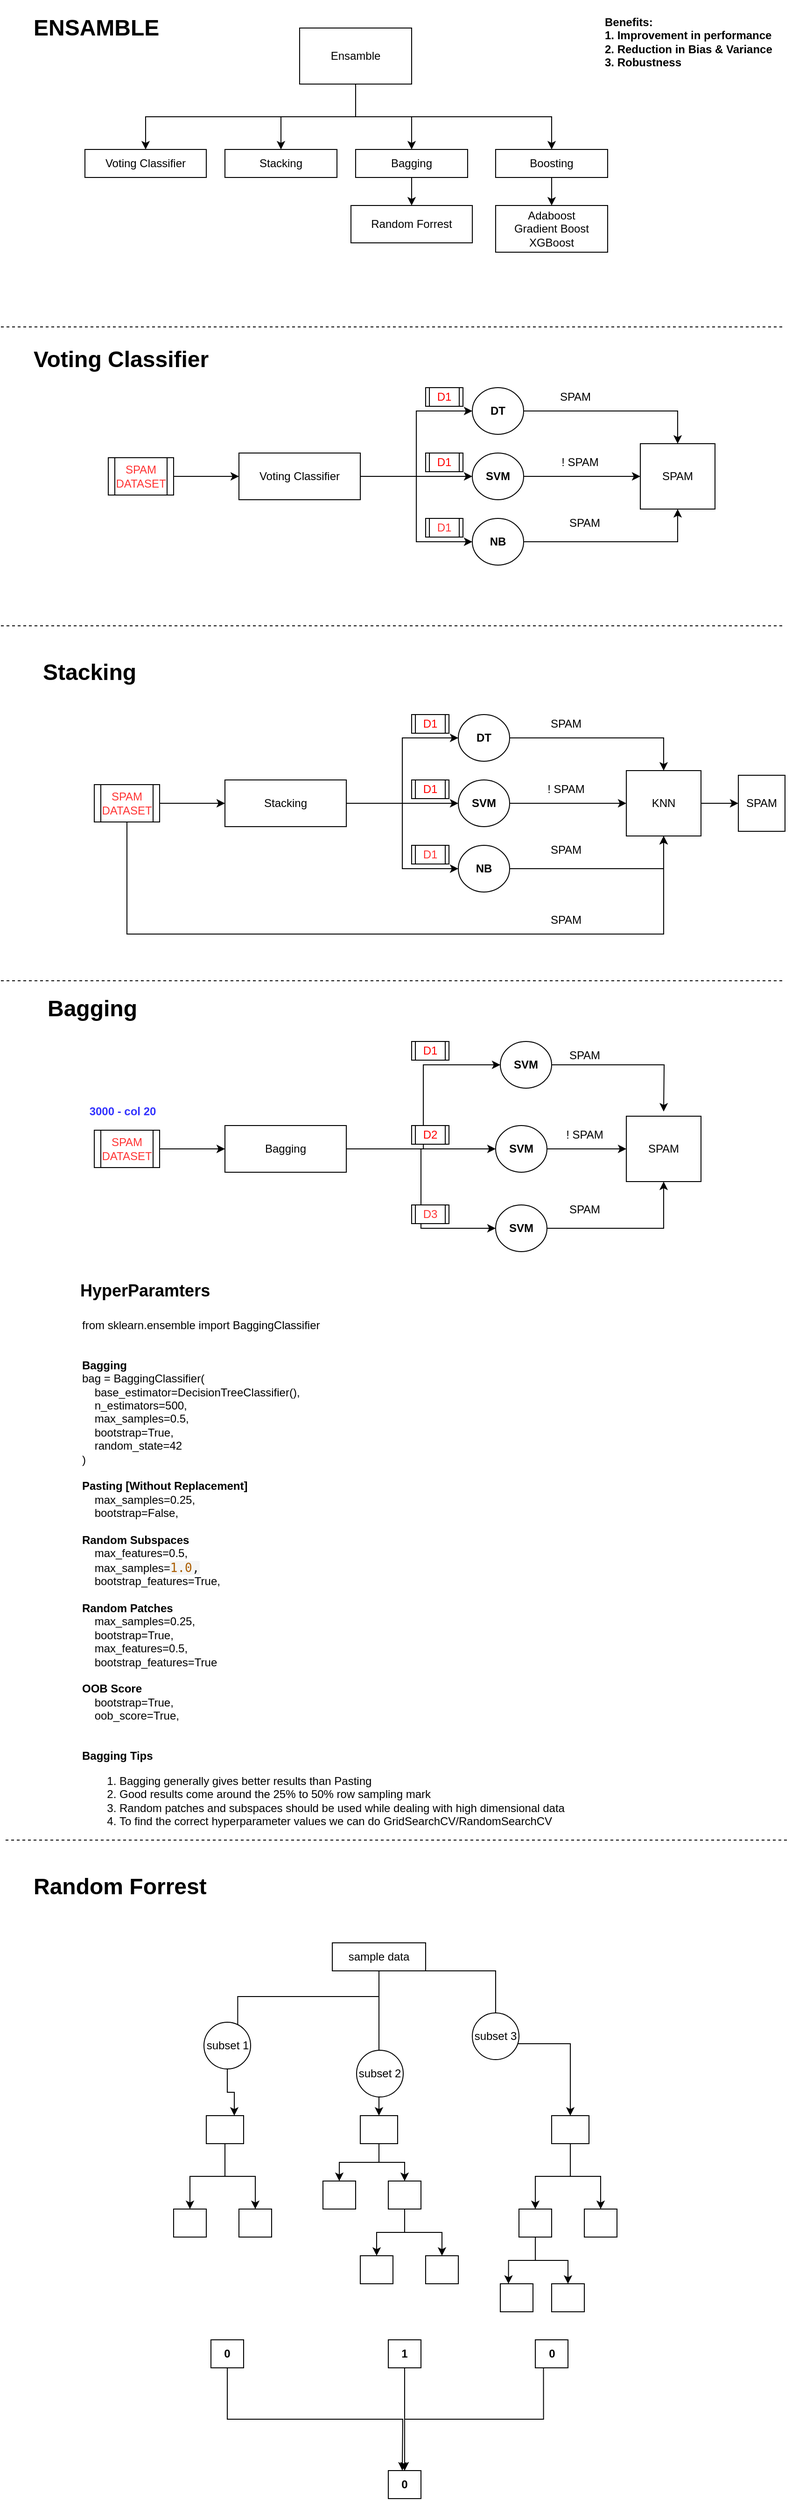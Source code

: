 <mxfile version="21.0.2" type="github">
  <diagram name="Page-1" id="7lBA7kvD_7xqQ8wuXruY">
    <mxGraphModel dx="1046" dy="729" grid="1" gridSize="10" guides="1" tooltips="1" connect="1" arrows="1" fold="1" page="1" pageScale="1" pageWidth="850" pageHeight="1100" math="0" shadow="0">
      <root>
        <mxCell id="0" />
        <mxCell id="1" parent="0" />
        <mxCell id="OzWp20X-Q7MLgfGEOaph-7" value="" style="edgeStyle=orthogonalEdgeStyle;rounded=0;orthogonalLoop=1;jettySize=auto;html=1;" parent="1" source="OzWp20X-Q7MLgfGEOaph-1" target="OzWp20X-Q7MLgfGEOaph-5" edge="1">
          <mxGeometry relative="1" as="geometry" />
        </mxCell>
        <mxCell id="OzWp20X-Q7MLgfGEOaph-1" value="Ensamble" style="rounded=0;whiteSpace=wrap;html=1;" parent="1" vertex="1">
          <mxGeometry x="320" y="40" width="120" height="60" as="geometry" />
        </mxCell>
        <mxCell id="OzWp20X-Q7MLgfGEOaph-2" value="Voting Classifier" style="rounded=0;whiteSpace=wrap;html=1;" parent="1" vertex="1">
          <mxGeometry x="90" y="170" width="130" height="30" as="geometry" />
        </mxCell>
        <mxCell id="OzWp20X-Q7MLgfGEOaph-4" value="Stacking" style="rounded=0;whiteSpace=wrap;html=1;" parent="1" vertex="1">
          <mxGeometry x="240" y="170" width="120" height="30" as="geometry" />
        </mxCell>
        <mxCell id="OzWp20X-Q7MLgfGEOaph-16" value="" style="edgeStyle=orthogonalEdgeStyle;rounded=0;orthogonalLoop=1;jettySize=auto;html=1;" parent="1" source="OzWp20X-Q7MLgfGEOaph-5" target="OzWp20X-Q7MLgfGEOaph-15" edge="1">
          <mxGeometry relative="1" as="geometry" />
        </mxCell>
        <mxCell id="OzWp20X-Q7MLgfGEOaph-5" value="Bagging" style="rounded=0;whiteSpace=wrap;html=1;" parent="1" vertex="1">
          <mxGeometry x="380" y="170" width="120" height="30" as="geometry" />
        </mxCell>
        <mxCell id="OzWp20X-Q7MLgfGEOaph-18" value="" style="edgeStyle=orthogonalEdgeStyle;rounded=0;orthogonalLoop=1;jettySize=auto;html=1;" parent="1" source="OzWp20X-Q7MLgfGEOaph-6" target="OzWp20X-Q7MLgfGEOaph-17" edge="1">
          <mxGeometry relative="1" as="geometry" />
        </mxCell>
        <mxCell id="OzWp20X-Q7MLgfGEOaph-6" value="Boosting" style="rounded=0;whiteSpace=wrap;html=1;" parent="1" vertex="1">
          <mxGeometry x="530" y="170" width="120" height="30" as="geometry" />
        </mxCell>
        <mxCell id="OzWp20X-Q7MLgfGEOaph-8" value="" style="edgeStyle=orthogonalEdgeStyle;rounded=0;orthogonalLoop=1;jettySize=auto;html=1;exitX=0.5;exitY=1;exitDx=0;exitDy=0;" parent="1" source="OzWp20X-Q7MLgfGEOaph-1" target="OzWp20X-Q7MLgfGEOaph-2" edge="1">
          <mxGeometry relative="1" as="geometry">
            <mxPoint x="390" y="110" as="sourcePoint" />
            <mxPoint x="450" y="180" as="targetPoint" />
          </mxGeometry>
        </mxCell>
        <mxCell id="OzWp20X-Q7MLgfGEOaph-11" value="" style="edgeStyle=orthogonalEdgeStyle;rounded=0;orthogonalLoop=1;jettySize=auto;html=1;exitX=0.5;exitY=1;exitDx=0;exitDy=0;entryX=0.5;entryY=0;entryDx=0;entryDy=0;" parent="1" source="OzWp20X-Q7MLgfGEOaph-1" target="OzWp20X-Q7MLgfGEOaph-4" edge="1">
          <mxGeometry relative="1" as="geometry">
            <mxPoint x="390" y="110" as="sourcePoint" />
            <mxPoint x="165" y="180" as="targetPoint" />
          </mxGeometry>
        </mxCell>
        <mxCell id="OzWp20X-Q7MLgfGEOaph-14" value="" style="edgeStyle=orthogonalEdgeStyle;rounded=0;orthogonalLoop=1;jettySize=auto;html=1;exitX=0.5;exitY=1;exitDx=0;exitDy=0;" parent="1" source="OzWp20X-Q7MLgfGEOaph-1" target="OzWp20X-Q7MLgfGEOaph-6" edge="1">
          <mxGeometry relative="1" as="geometry">
            <mxPoint x="390" y="110" as="sourcePoint" />
            <mxPoint x="450" y="180" as="targetPoint" />
          </mxGeometry>
        </mxCell>
        <mxCell id="OzWp20X-Q7MLgfGEOaph-15" value="Random Forrest" style="rounded=0;whiteSpace=wrap;html=1;" parent="1" vertex="1">
          <mxGeometry x="375" y="230" width="130" height="40" as="geometry" />
        </mxCell>
        <mxCell id="OzWp20X-Q7MLgfGEOaph-17" value="Adaboost&lt;br&gt;Gradient Boost&lt;br&gt;XGBoost" style="rounded=0;whiteSpace=wrap;html=1;align=center;" parent="1" vertex="1">
          <mxGeometry x="530" y="230" width="120" height="50" as="geometry" />
        </mxCell>
        <mxCell id="OzWp20X-Q7MLgfGEOaph-21" value="" style="edgeStyle=orthogonalEdgeStyle;rounded=0;orthogonalLoop=1;jettySize=auto;html=1;entryX=0;entryY=0.5;entryDx=0;entryDy=0;" parent="1" source="OzWp20X-Q7MLgfGEOaph-19" target="OzWp20X-Q7MLgfGEOaph-20" edge="1">
          <mxGeometry relative="1" as="geometry" />
        </mxCell>
        <mxCell id="OzWp20X-Q7MLgfGEOaph-19" value="Voting Classifier" style="rounded=0;whiteSpace=wrap;html=1;" parent="1" vertex="1">
          <mxGeometry x="255" y="495" width="130" height="50" as="geometry" />
        </mxCell>
        <mxCell id="OzWp20X-Q7MLgfGEOaph-31" value="" style="edgeStyle=orthogonalEdgeStyle;rounded=0;orthogonalLoop=1;jettySize=auto;html=1;" parent="1" source="OzWp20X-Q7MLgfGEOaph-20" target="OzWp20X-Q7MLgfGEOaph-30" edge="1">
          <mxGeometry relative="1" as="geometry" />
        </mxCell>
        <mxCell id="OzWp20X-Q7MLgfGEOaph-20" value="DT" style="ellipse;whiteSpace=wrap;html=1;rounded=0;fontStyle=1" parent="1" vertex="1">
          <mxGeometry x="505" y="425" width="55" height="50" as="geometry" />
        </mxCell>
        <mxCell id="OzWp20X-Q7MLgfGEOaph-22" value="SVM" style="ellipse;whiteSpace=wrap;html=1;rounded=0;fontStyle=1" parent="1" vertex="1">
          <mxGeometry x="505" y="495" width="55" height="50" as="geometry" />
        </mxCell>
        <mxCell id="OzWp20X-Q7MLgfGEOaph-23" value="NB" style="ellipse;whiteSpace=wrap;html=1;rounded=0;fontStyle=1" parent="1" vertex="1">
          <mxGeometry x="505" y="565" width="55" height="50" as="geometry" />
        </mxCell>
        <mxCell id="OzWp20X-Q7MLgfGEOaph-24" value="" style="edgeStyle=orthogonalEdgeStyle;rounded=0;orthogonalLoop=1;jettySize=auto;html=1;entryX=0;entryY=0.5;entryDx=0;entryDy=0;exitX=1;exitY=0.5;exitDx=0;exitDy=0;" parent="1" source="OzWp20X-Q7MLgfGEOaph-19" target="OzWp20X-Q7MLgfGEOaph-23" edge="1">
          <mxGeometry relative="1" as="geometry">
            <mxPoint x="395" y="530" as="sourcePoint" />
            <mxPoint x="500" y="430" as="targetPoint" />
          </mxGeometry>
        </mxCell>
        <mxCell id="OzWp20X-Q7MLgfGEOaph-25" value="" style="edgeStyle=orthogonalEdgeStyle;rounded=0;orthogonalLoop=1;jettySize=auto;html=1;exitX=1;exitY=0.5;exitDx=0;exitDy=0;" parent="1" source="OzWp20X-Q7MLgfGEOaph-19" target="OzWp20X-Q7MLgfGEOaph-22" edge="1">
          <mxGeometry relative="1" as="geometry">
            <mxPoint x="395" y="530" as="sourcePoint" />
            <mxPoint x="500" y="570" as="targetPoint" />
          </mxGeometry>
        </mxCell>
        <mxCell id="OzWp20X-Q7MLgfGEOaph-26" value="D1" style="shape=process;whiteSpace=wrap;html=1;backgroundOutline=1;fontColor=#FF0000;" parent="1" vertex="1">
          <mxGeometry x="455" y="425" width="40" height="20" as="geometry" />
        </mxCell>
        <mxCell id="OzWp20X-Q7MLgfGEOaph-27" value="D1" style="shape=process;whiteSpace=wrap;html=1;backgroundOutline=1;fontColor=#FF0000;" parent="1" vertex="1">
          <mxGeometry x="455" y="495" width="40" height="20" as="geometry" />
        </mxCell>
        <mxCell id="OzWp20X-Q7MLgfGEOaph-29" value="D1" style="shape=process;whiteSpace=wrap;html=1;backgroundOutline=1;fontColor=#FF3333;" parent="1" vertex="1">
          <mxGeometry x="455" y="565" width="40" height="20" as="geometry" />
        </mxCell>
        <mxCell id="OzWp20X-Q7MLgfGEOaph-30" value="SPAM" style="whiteSpace=wrap;html=1;rounded=0;" parent="1" vertex="1">
          <mxGeometry x="685" y="485" width="80" height="70" as="geometry" />
        </mxCell>
        <mxCell id="OzWp20X-Q7MLgfGEOaph-32" value="" style="edgeStyle=orthogonalEdgeStyle;rounded=0;orthogonalLoop=1;jettySize=auto;html=1;exitX=1;exitY=0.5;exitDx=0;exitDy=0;entryX=0;entryY=0.5;entryDx=0;entryDy=0;" parent="1" source="OzWp20X-Q7MLgfGEOaph-22" target="OzWp20X-Q7MLgfGEOaph-30" edge="1">
          <mxGeometry relative="1" as="geometry">
            <mxPoint x="570" y="460" as="sourcePoint" />
            <mxPoint x="695" y="520" as="targetPoint" />
          </mxGeometry>
        </mxCell>
        <mxCell id="OzWp20X-Q7MLgfGEOaph-33" value="" style="edgeStyle=orthogonalEdgeStyle;rounded=0;orthogonalLoop=1;jettySize=auto;html=1;entryX=0.5;entryY=1;entryDx=0;entryDy=0;exitX=1;exitY=0.5;exitDx=0;exitDy=0;" parent="1" source="OzWp20X-Q7MLgfGEOaph-23" target="OzWp20X-Q7MLgfGEOaph-30" edge="1">
          <mxGeometry relative="1" as="geometry">
            <mxPoint x="565" y="585" as="sourcePoint" />
            <mxPoint x="735" y="530" as="targetPoint" />
          </mxGeometry>
        </mxCell>
        <mxCell id="OzWp20X-Q7MLgfGEOaph-38" value="" style="edgeStyle=orthogonalEdgeStyle;rounded=0;orthogonalLoop=1;jettySize=auto;html=1;" parent="1" source="OzWp20X-Q7MLgfGEOaph-34" target="OzWp20X-Q7MLgfGEOaph-19" edge="1">
          <mxGeometry relative="1" as="geometry" />
        </mxCell>
        <mxCell id="OzWp20X-Q7MLgfGEOaph-34" value="SPAM DATASET" style="shape=process;whiteSpace=wrap;html=1;backgroundOutline=1;fontColor=#FF3333;" parent="1" vertex="1">
          <mxGeometry x="115" y="500" width="70" height="40" as="geometry" />
        </mxCell>
        <mxCell id="OzWp20X-Q7MLgfGEOaph-35" value="SPAM" style="text;html=1;align=center;verticalAlign=middle;resizable=0;points=[];autosize=1;strokeColor=none;fillColor=none;" parent="1" vertex="1">
          <mxGeometry x="585" y="420" width="60" height="30" as="geometry" />
        </mxCell>
        <mxCell id="OzWp20X-Q7MLgfGEOaph-36" value="! SPAM" style="text;html=1;align=center;verticalAlign=middle;resizable=0;points=[];autosize=1;strokeColor=none;fillColor=none;" parent="1" vertex="1">
          <mxGeometry x="590" y="490" width="60" height="30" as="geometry" />
        </mxCell>
        <mxCell id="OzWp20X-Q7MLgfGEOaph-37" value="SPAM" style="text;html=1;align=center;verticalAlign=middle;resizable=0;points=[];autosize=1;strokeColor=none;fillColor=none;" parent="1" vertex="1">
          <mxGeometry x="595" y="555" width="60" height="30" as="geometry" />
        </mxCell>
        <mxCell id="OzWp20X-Q7MLgfGEOaph-39" value="" style="endArrow=none;dashed=1;html=1;rounded=0;" parent="1" edge="1">
          <mxGeometry width="50" height="50" relative="1" as="geometry">
            <mxPoint y="360" as="sourcePoint" />
            <mxPoint x="840" y="360" as="targetPoint" />
          </mxGeometry>
        </mxCell>
        <mxCell id="OzWp20X-Q7MLgfGEOaph-40" value="&lt;h1 style=&quot;border-color: var(--border-color);&quot;&gt;Voting Classifier&lt;/h1&gt;&lt;h1&gt;&lt;p style=&quot;border-color: var(--border-color);&quot;&gt;&lt;br style=&quot;border-color: var(--border-color); font-size: 12px; font-weight: 400;&quot;&gt;&lt;/p&gt;&lt;/h1&gt;" style="text;html=1;strokeColor=none;fillColor=none;spacing=5;spacingTop=-20;whiteSpace=wrap;overflow=hidden;rounded=0;" parent="1" vertex="1">
          <mxGeometry x="30" y="375" width="210" height="35" as="geometry" />
        </mxCell>
        <mxCell id="OzWp20X-Q7MLgfGEOaph-42" value="&lt;h1&gt;ENSAMBLE&lt;/h1&gt;" style="text;html=1;strokeColor=none;fillColor=none;spacing=5;spacingTop=-20;whiteSpace=wrap;overflow=hidden;rounded=0;" parent="1" vertex="1">
          <mxGeometry x="30" y="20" width="210" height="35" as="geometry" />
        </mxCell>
        <mxCell id="OzWp20X-Q7MLgfGEOaph-43" value="" style="endArrow=none;dashed=1;html=1;rounded=0;" parent="1" edge="1">
          <mxGeometry width="50" height="50" relative="1" as="geometry">
            <mxPoint y="680" as="sourcePoint" />
            <mxPoint x="840" y="680" as="targetPoint" />
          </mxGeometry>
        </mxCell>
        <mxCell id="OzWp20X-Q7MLgfGEOaph-44" value="&lt;h1 style=&quot;border-color: var(--border-color);&quot;&gt;Stacking&lt;/h1&gt;" style="text;html=1;strokeColor=none;fillColor=none;spacing=5;spacingTop=-20;whiteSpace=wrap;overflow=hidden;rounded=0;" parent="1" vertex="1">
          <mxGeometry x="40" y="710" width="210" height="35" as="geometry" />
        </mxCell>
        <mxCell id="OzWp20X-Q7MLgfGEOaph-45" value="" style="edgeStyle=orthogonalEdgeStyle;rounded=0;orthogonalLoop=1;jettySize=auto;html=1;entryX=0;entryY=0.5;entryDx=0;entryDy=0;" parent="1" source="OzWp20X-Q7MLgfGEOaph-46" target="OzWp20X-Q7MLgfGEOaph-48" edge="1">
          <mxGeometry relative="1" as="geometry" />
        </mxCell>
        <mxCell id="OzWp20X-Q7MLgfGEOaph-46" value="Stacking" style="rounded=0;whiteSpace=wrap;html=1;" parent="1" vertex="1">
          <mxGeometry x="240" y="845" width="130" height="50" as="geometry" />
        </mxCell>
        <mxCell id="OzWp20X-Q7MLgfGEOaph-47" value="" style="edgeStyle=orthogonalEdgeStyle;rounded=0;orthogonalLoop=1;jettySize=auto;html=1;" parent="1" source="OzWp20X-Q7MLgfGEOaph-48" target="OzWp20X-Q7MLgfGEOaph-56" edge="1">
          <mxGeometry relative="1" as="geometry" />
        </mxCell>
        <mxCell id="OzWp20X-Q7MLgfGEOaph-48" value="DT" style="ellipse;whiteSpace=wrap;html=1;rounded=0;fontStyle=1" parent="1" vertex="1">
          <mxGeometry x="490" y="775" width="55" height="50" as="geometry" />
        </mxCell>
        <mxCell id="OzWp20X-Q7MLgfGEOaph-49" value="SVM" style="ellipse;whiteSpace=wrap;html=1;rounded=0;fontStyle=1" parent="1" vertex="1">
          <mxGeometry x="490" y="845" width="55" height="50" as="geometry" />
        </mxCell>
        <mxCell id="OzWp20X-Q7MLgfGEOaph-50" value="NB" style="ellipse;whiteSpace=wrap;html=1;rounded=0;fontStyle=1" parent="1" vertex="1">
          <mxGeometry x="490" y="915" width="55" height="50" as="geometry" />
        </mxCell>
        <mxCell id="OzWp20X-Q7MLgfGEOaph-51" value="" style="edgeStyle=orthogonalEdgeStyle;rounded=0;orthogonalLoop=1;jettySize=auto;html=1;entryX=0;entryY=0.5;entryDx=0;entryDy=0;exitX=1;exitY=0.5;exitDx=0;exitDy=0;" parent="1" source="OzWp20X-Q7MLgfGEOaph-46" target="OzWp20X-Q7MLgfGEOaph-50" edge="1">
          <mxGeometry relative="1" as="geometry">
            <mxPoint x="380" y="880" as="sourcePoint" />
            <mxPoint x="485" y="780" as="targetPoint" />
          </mxGeometry>
        </mxCell>
        <mxCell id="OzWp20X-Q7MLgfGEOaph-52" value="" style="edgeStyle=orthogonalEdgeStyle;rounded=0;orthogonalLoop=1;jettySize=auto;html=1;exitX=1;exitY=0.5;exitDx=0;exitDy=0;" parent="1" source="OzWp20X-Q7MLgfGEOaph-46" target="OzWp20X-Q7MLgfGEOaph-49" edge="1">
          <mxGeometry relative="1" as="geometry">
            <mxPoint x="380" y="880" as="sourcePoint" />
            <mxPoint x="485" y="920" as="targetPoint" />
          </mxGeometry>
        </mxCell>
        <mxCell id="OzWp20X-Q7MLgfGEOaph-53" value="D1" style="shape=process;whiteSpace=wrap;html=1;backgroundOutline=1;fontColor=#FF0000;" parent="1" vertex="1">
          <mxGeometry x="440" y="775" width="40" height="20" as="geometry" />
        </mxCell>
        <mxCell id="OzWp20X-Q7MLgfGEOaph-54" value="D1" style="shape=process;whiteSpace=wrap;html=1;backgroundOutline=1;fontColor=#FF0000;" parent="1" vertex="1">
          <mxGeometry x="440" y="845" width="40" height="20" as="geometry" />
        </mxCell>
        <mxCell id="OzWp20X-Q7MLgfGEOaph-55" value="D1" style="shape=process;whiteSpace=wrap;html=1;backgroundOutline=1;fontColor=#FF3333;" parent="1" vertex="1">
          <mxGeometry x="440" y="915" width="40" height="20" as="geometry" />
        </mxCell>
        <mxCell id="OzWp20X-Q7MLgfGEOaph-67" value="" style="edgeStyle=orthogonalEdgeStyle;rounded=0;orthogonalLoop=1;jettySize=auto;html=1;" parent="1" source="OzWp20X-Q7MLgfGEOaph-56" target="OzWp20X-Q7MLgfGEOaph-66" edge="1">
          <mxGeometry relative="1" as="geometry" />
        </mxCell>
        <mxCell id="OzWp20X-Q7MLgfGEOaph-56" value="KNN" style="whiteSpace=wrap;html=1;rounded=0;" parent="1" vertex="1">
          <mxGeometry x="670" y="835" width="80" height="70" as="geometry" />
        </mxCell>
        <mxCell id="OzWp20X-Q7MLgfGEOaph-57" value="" style="edgeStyle=orthogonalEdgeStyle;rounded=0;orthogonalLoop=1;jettySize=auto;html=1;exitX=1;exitY=0.5;exitDx=0;exitDy=0;entryX=0;entryY=0.5;entryDx=0;entryDy=0;" parent="1" source="OzWp20X-Q7MLgfGEOaph-49" target="OzWp20X-Q7MLgfGEOaph-56" edge="1">
          <mxGeometry relative="1" as="geometry">
            <mxPoint x="555" y="810" as="sourcePoint" />
            <mxPoint x="680" y="870" as="targetPoint" />
          </mxGeometry>
        </mxCell>
        <mxCell id="OzWp20X-Q7MLgfGEOaph-58" value="" style="edgeStyle=orthogonalEdgeStyle;rounded=0;orthogonalLoop=1;jettySize=auto;html=1;entryX=0.5;entryY=1;entryDx=0;entryDy=0;exitX=1;exitY=0.5;exitDx=0;exitDy=0;" parent="1" source="OzWp20X-Q7MLgfGEOaph-50" target="OzWp20X-Q7MLgfGEOaph-56" edge="1">
          <mxGeometry relative="1" as="geometry">
            <mxPoint x="550" y="935" as="sourcePoint" />
            <mxPoint x="720" y="880" as="targetPoint" />
          </mxGeometry>
        </mxCell>
        <mxCell id="OzWp20X-Q7MLgfGEOaph-59" value="" style="edgeStyle=orthogonalEdgeStyle;rounded=0;orthogonalLoop=1;jettySize=auto;html=1;" parent="1" source="OzWp20X-Q7MLgfGEOaph-60" target="OzWp20X-Q7MLgfGEOaph-46" edge="1">
          <mxGeometry relative="1" as="geometry" />
        </mxCell>
        <mxCell id="OzWp20X-Q7MLgfGEOaph-60" value="SPAM DATASET" style="shape=process;whiteSpace=wrap;html=1;backgroundOutline=1;fontColor=#FF3333;" parent="1" vertex="1">
          <mxGeometry x="100" y="850" width="70" height="40" as="geometry" />
        </mxCell>
        <mxCell id="OzWp20X-Q7MLgfGEOaph-61" value="SPAM" style="text;html=1;align=center;verticalAlign=middle;resizable=0;points=[];autosize=1;strokeColor=none;fillColor=none;" parent="1" vertex="1">
          <mxGeometry x="575" y="770" width="60" height="30" as="geometry" />
        </mxCell>
        <mxCell id="OzWp20X-Q7MLgfGEOaph-62" value="! SPAM" style="text;html=1;align=center;verticalAlign=middle;resizable=0;points=[];autosize=1;strokeColor=none;fillColor=none;" parent="1" vertex="1">
          <mxGeometry x="575" y="840" width="60" height="30" as="geometry" />
        </mxCell>
        <mxCell id="OzWp20X-Q7MLgfGEOaph-63" value="SPAM" style="text;html=1;align=center;verticalAlign=middle;resizable=0;points=[];autosize=1;strokeColor=none;fillColor=none;" parent="1" vertex="1">
          <mxGeometry x="575" y="905" width="60" height="30" as="geometry" />
        </mxCell>
        <mxCell id="OzWp20X-Q7MLgfGEOaph-64" value="" style="edgeStyle=orthogonalEdgeStyle;rounded=0;orthogonalLoop=1;jettySize=auto;html=1;exitX=0.5;exitY=1;exitDx=0;exitDy=0;" parent="1" source="OzWp20X-Q7MLgfGEOaph-60" target="OzWp20X-Q7MLgfGEOaph-56" edge="1">
          <mxGeometry relative="1" as="geometry">
            <mxPoint x="555" y="950" as="sourcePoint" />
            <mxPoint x="710" y="910" as="targetPoint" />
            <Array as="points">
              <mxPoint x="135" y="1010" />
              <mxPoint x="710" y="1010" />
            </Array>
          </mxGeometry>
        </mxCell>
        <mxCell id="OzWp20X-Q7MLgfGEOaph-65" value="SPAM" style="text;html=1;align=center;verticalAlign=middle;resizable=0;points=[];autosize=1;strokeColor=none;fillColor=none;" parent="1" vertex="1">
          <mxGeometry x="575" y="980" width="60" height="30" as="geometry" />
        </mxCell>
        <mxCell id="OzWp20X-Q7MLgfGEOaph-66" value="SPAM" style="whiteSpace=wrap;html=1;rounded=0;" parent="1" vertex="1">
          <mxGeometry x="790" y="840" width="50" height="60" as="geometry" />
        </mxCell>
        <mxCell id="OzWp20X-Q7MLgfGEOaph-68" value="" style="endArrow=none;dashed=1;html=1;rounded=0;" parent="1" edge="1">
          <mxGeometry width="50" height="50" relative="1" as="geometry">
            <mxPoint y="1060" as="sourcePoint" />
            <mxPoint x="840" y="1060" as="targetPoint" />
          </mxGeometry>
        </mxCell>
        <mxCell id="OzWp20X-Q7MLgfGEOaph-69" value="&lt;h1 style=&quot;border-color: var(--border-color);&quot;&gt;Bagging&lt;/h1&gt;" style="text;html=1;strokeColor=none;fillColor=none;spacing=5;spacingTop=-20;whiteSpace=wrap;overflow=hidden;rounded=0;" parent="1" vertex="1">
          <mxGeometry x="45" y="1070" width="210" height="35" as="geometry" />
        </mxCell>
        <mxCell id="OzWp20X-Q7MLgfGEOaph-70" value="" style="edgeStyle=orthogonalEdgeStyle;rounded=0;orthogonalLoop=1;jettySize=auto;html=1;entryX=0;entryY=0.5;entryDx=0;entryDy=0;" parent="1" source="OzWp20X-Q7MLgfGEOaph-71" target="OzWp20X-Q7MLgfGEOaph-73" edge="1">
          <mxGeometry relative="1" as="geometry" />
        </mxCell>
        <mxCell id="OzWp20X-Q7MLgfGEOaph-71" value="Bagging" style="rounded=0;whiteSpace=wrap;html=1;" parent="1" vertex="1">
          <mxGeometry x="240" y="1215" width="130" height="50" as="geometry" />
        </mxCell>
        <mxCell id="OzWp20X-Q7MLgfGEOaph-72" value="" style="edgeStyle=orthogonalEdgeStyle;rounded=0;orthogonalLoop=1;jettySize=auto;html=1;" parent="1" source="OzWp20X-Q7MLgfGEOaph-73" edge="1">
          <mxGeometry relative="1" as="geometry">
            <mxPoint x="710" y="1200" as="targetPoint" />
          </mxGeometry>
        </mxCell>
        <mxCell id="OzWp20X-Q7MLgfGEOaph-73" value="SVM" style="ellipse;whiteSpace=wrap;html=1;rounded=0;fontStyle=1" parent="1" vertex="1">
          <mxGeometry x="535" y="1125" width="55" height="50" as="geometry" />
        </mxCell>
        <mxCell id="OzWp20X-Q7MLgfGEOaph-74" value="SVM" style="ellipse;whiteSpace=wrap;html=1;rounded=0;fontStyle=1" parent="1" vertex="1">
          <mxGeometry x="530" y="1215" width="55" height="50" as="geometry" />
        </mxCell>
        <mxCell id="OzWp20X-Q7MLgfGEOaph-75" value="SVM" style="ellipse;whiteSpace=wrap;html=1;rounded=0;fontStyle=1" parent="1" vertex="1">
          <mxGeometry x="530" y="1300" width="55" height="50" as="geometry" />
        </mxCell>
        <mxCell id="OzWp20X-Q7MLgfGEOaph-76" value="" style="edgeStyle=orthogonalEdgeStyle;rounded=0;orthogonalLoop=1;jettySize=auto;html=1;entryX=0;entryY=0.5;entryDx=0;entryDy=0;exitX=1;exitY=0.5;exitDx=0;exitDy=0;" parent="1" source="OzWp20X-Q7MLgfGEOaph-71" target="OzWp20X-Q7MLgfGEOaph-75" edge="1">
          <mxGeometry relative="1" as="geometry">
            <mxPoint x="380" y="1250" as="sourcePoint" />
            <mxPoint x="485" y="1150" as="targetPoint" />
          </mxGeometry>
        </mxCell>
        <mxCell id="OzWp20X-Q7MLgfGEOaph-77" value="" style="edgeStyle=orthogonalEdgeStyle;rounded=0;orthogonalLoop=1;jettySize=auto;html=1;exitX=1;exitY=0.5;exitDx=0;exitDy=0;" parent="1" source="OzWp20X-Q7MLgfGEOaph-71" target="OzWp20X-Q7MLgfGEOaph-74" edge="1">
          <mxGeometry relative="1" as="geometry">
            <mxPoint x="380" y="1250" as="sourcePoint" />
            <mxPoint x="485" y="1290" as="targetPoint" />
          </mxGeometry>
        </mxCell>
        <mxCell id="OzWp20X-Q7MLgfGEOaph-78" value="D1" style="shape=process;whiteSpace=wrap;html=1;backgroundOutline=1;fontColor=#FF0000;" parent="1" vertex="1">
          <mxGeometry x="440" y="1125" width="40" height="20" as="geometry" />
        </mxCell>
        <mxCell id="OzWp20X-Q7MLgfGEOaph-79" value="D2" style="shape=process;whiteSpace=wrap;html=1;backgroundOutline=1;fontColor=#FF0000;" parent="1" vertex="1">
          <mxGeometry x="440" y="1215" width="40" height="20" as="geometry" />
        </mxCell>
        <mxCell id="OzWp20X-Q7MLgfGEOaph-80" value="D3" style="shape=process;whiteSpace=wrap;html=1;backgroundOutline=1;fontColor=#FF3333;" parent="1" vertex="1">
          <mxGeometry x="440" y="1300" width="40" height="20" as="geometry" />
        </mxCell>
        <mxCell id="OzWp20X-Q7MLgfGEOaph-81" value="SPAM" style="whiteSpace=wrap;html=1;rounded=0;" parent="1" vertex="1">
          <mxGeometry x="670" y="1205" width="80" height="70" as="geometry" />
        </mxCell>
        <mxCell id="OzWp20X-Q7MLgfGEOaph-82" value="" style="edgeStyle=orthogonalEdgeStyle;rounded=0;orthogonalLoop=1;jettySize=auto;html=1;exitX=1;exitY=0.5;exitDx=0;exitDy=0;entryX=0;entryY=0.5;entryDx=0;entryDy=0;" parent="1" source="OzWp20X-Q7MLgfGEOaph-74" target="OzWp20X-Q7MLgfGEOaph-81" edge="1">
          <mxGeometry relative="1" as="geometry">
            <mxPoint x="555" y="1180" as="sourcePoint" />
            <mxPoint x="680" y="1240" as="targetPoint" />
          </mxGeometry>
        </mxCell>
        <mxCell id="OzWp20X-Q7MLgfGEOaph-83" value="" style="edgeStyle=orthogonalEdgeStyle;rounded=0;orthogonalLoop=1;jettySize=auto;html=1;exitX=1;exitY=0.5;exitDx=0;exitDy=0;entryX=0.5;entryY=1;entryDx=0;entryDy=0;" parent="1" source="OzWp20X-Q7MLgfGEOaph-75" target="OzWp20X-Q7MLgfGEOaph-81" edge="1">
          <mxGeometry relative="1" as="geometry">
            <mxPoint x="550" y="1320" as="sourcePoint" />
            <mxPoint x="710" y="1290" as="targetPoint" />
          </mxGeometry>
        </mxCell>
        <mxCell id="OzWp20X-Q7MLgfGEOaph-84" value="" style="edgeStyle=orthogonalEdgeStyle;rounded=0;orthogonalLoop=1;jettySize=auto;html=1;" parent="1" source="OzWp20X-Q7MLgfGEOaph-85" target="OzWp20X-Q7MLgfGEOaph-71" edge="1">
          <mxGeometry relative="1" as="geometry" />
        </mxCell>
        <mxCell id="OzWp20X-Q7MLgfGEOaph-85" value="SPAM DATASET" style="shape=process;whiteSpace=wrap;html=1;backgroundOutline=1;fontColor=#FF3333;" parent="1" vertex="1">
          <mxGeometry x="100" y="1220" width="70" height="40" as="geometry" />
        </mxCell>
        <mxCell id="OzWp20X-Q7MLgfGEOaph-86" value="SPAM" style="text;html=1;align=center;verticalAlign=middle;resizable=0;points=[];autosize=1;strokeColor=none;fillColor=none;" parent="1" vertex="1">
          <mxGeometry x="595" y="1125" width="60" height="30" as="geometry" />
        </mxCell>
        <mxCell id="OzWp20X-Q7MLgfGEOaph-87" value="! SPAM" style="text;html=1;align=center;verticalAlign=middle;resizable=0;points=[];autosize=1;strokeColor=none;fillColor=none;" parent="1" vertex="1">
          <mxGeometry x="595" y="1210" width="60" height="30" as="geometry" />
        </mxCell>
        <mxCell id="OzWp20X-Q7MLgfGEOaph-88" value="SPAM" style="text;html=1;align=center;verticalAlign=middle;resizable=0;points=[];autosize=1;strokeColor=none;fillColor=none;" parent="1" vertex="1">
          <mxGeometry x="595" y="1290" width="60" height="30" as="geometry" />
        </mxCell>
        <mxCell id="OzWp20X-Q7MLgfGEOaph-89" value="" style="endArrow=none;dashed=1;html=1;rounded=0;" parent="1" edge="1">
          <mxGeometry width="50" height="50" relative="1" as="geometry">
            <mxPoint x="5" y="1980" as="sourcePoint" />
            <mxPoint x="845" y="1980" as="targetPoint" />
          </mxGeometry>
        </mxCell>
        <mxCell id="OzWp20X-Q7MLgfGEOaph-90" value="&lt;h1 style=&quot;border-color: var(--border-color);&quot;&gt;&lt;font style=&quot;font-size: 18px;&quot;&gt;HyperParamters&lt;/font&gt;&lt;/h1&gt;" style="text;html=1;strokeColor=none;fillColor=none;spacing=5;spacingTop=-20;whiteSpace=wrap;overflow=hidden;rounded=0;" parent="1" vertex="1">
          <mxGeometry x="80" y="1370" width="210" height="35" as="geometry" />
        </mxCell>
        <mxCell id="OzWp20X-Q7MLgfGEOaph-91" value="Benefits:&amp;nbsp;&lt;br&gt;1. Improvement in performance&lt;br&gt;2. Reduction in Bias &amp;amp; Variance&lt;br&gt;3. Robustness" style="text;html=1;align=left;verticalAlign=middle;resizable=0;points=[];autosize=1;strokeColor=none;fillColor=none;fontStyle=1" parent="1" vertex="1">
          <mxGeometry x="645" y="20" width="200" height="70" as="geometry" />
        </mxCell>
        <mxCell id="OzWp20X-Q7MLgfGEOaph-92" value="&lt;font color=&quot;#3333ff&quot;&gt;&lt;b&gt;3000 - col 20&lt;/b&gt;&lt;/font&gt;" style="text;html=1;align=center;verticalAlign=middle;resizable=0;points=[];autosize=1;strokeColor=none;fillColor=none;" parent="1" vertex="1">
          <mxGeometry x="85" y="1185" width="90" height="30" as="geometry" />
        </mxCell>
        <mxCell id="OzWp20X-Q7MLgfGEOaph-98" value="&lt;div&gt;from sklearn.ensemble import BaggingClassifier&lt;/div&gt;&lt;div&gt;&lt;br&gt;&lt;/div&gt;&lt;div&gt;&lt;br&gt;&lt;/div&gt;&lt;div&gt;&lt;b&gt;Bagging&lt;/b&gt;&lt;/div&gt;&lt;div&gt;bag = BaggingClassifier(&lt;/div&gt;&lt;div&gt;&amp;nbsp; &amp;nbsp; base_estimator=DecisionTreeClassifier(),&lt;/div&gt;&lt;div&gt;&amp;nbsp; &amp;nbsp; n_estimators=500,&lt;/div&gt;&lt;div&gt;&amp;nbsp; &amp;nbsp; max_samples=0.5,&lt;/div&gt;&lt;div&gt;&amp;nbsp; &amp;nbsp; bootstrap=True,&lt;/div&gt;&lt;div&gt;&amp;nbsp; &amp;nbsp; random_state=42&lt;/div&gt;&lt;div&gt;)&lt;/div&gt;&lt;div&gt;&lt;br&gt;&lt;/div&gt;&lt;div&gt;&lt;b&gt;Pasting [Without Replacement]&lt;/b&gt;&lt;/div&gt;&lt;div&gt;&amp;nbsp; &amp;nbsp; max_samples=0.25,&lt;/div&gt;&lt;div&gt;&lt;span style=&quot;&quot;&gt;&lt;/span&gt;&amp;nbsp; &amp;nbsp; bootstrap=False,&lt;/div&gt;&lt;div&gt;&lt;br&gt;&lt;/div&gt;&lt;div&gt;&lt;b&gt;Random Subspaces&lt;/b&gt;&lt;/div&gt;&lt;div&gt;&amp;nbsp; &amp;nbsp; max_features=0.5,&lt;/div&gt;&lt;div&gt;&amp;nbsp; &amp;nbsp; max_samples=&lt;span style=&quot;box-sizing: unset; color: rgb(170, 93, 0); font-family: monospace; font-size: 13px; background-color: rgb(245, 245, 245);&quot; class=&quot;hljs-number&quot;&gt;1.0&lt;/span&gt;&lt;span style=&quot;color: rgba(0, 0, 0, 0.87); font-family: monospace; font-size: 13px; background-color: rgb(245, 245, 245);&quot;&gt;,&lt;/span&gt;&lt;br&gt;&lt;/div&gt;&lt;div&gt;&amp;nbsp; &amp;nbsp; bootstrap_features=True,&lt;/div&gt;&lt;div&gt;&lt;br&gt;&lt;/div&gt;&lt;div&gt;&lt;b&gt;Random Patches&lt;/b&gt;&lt;/div&gt;&lt;div&gt;&lt;span style=&quot;&quot;&gt;&lt;/span&gt;&amp;nbsp; &amp;nbsp; max_samples=0.25,&lt;/div&gt;&lt;div&gt;&amp;nbsp; &amp;nbsp; bootstrap=True,&lt;/div&gt;&lt;div&gt;&amp;nbsp; &amp;nbsp; max_features=0.5,&lt;/div&gt;&lt;div&gt;&amp;nbsp; &amp;nbsp; bootstrap_features=True&lt;/div&gt;&lt;div&gt;&lt;br&gt;&lt;/div&gt;&lt;div&gt;&lt;span style=&quot;&quot;&gt; &lt;/span&gt;&lt;/div&gt;&lt;div&gt;&lt;span style=&quot;&quot;&gt; &lt;/span&gt;&lt;/div&gt;&lt;div&gt;&lt;b&gt;OOB Score&lt;/b&gt;&lt;/div&gt;&lt;div&gt;&lt;span style=&quot;&quot;&gt;&lt;/span&gt;&amp;nbsp; &amp;nbsp; bootstrap=True,&lt;/div&gt;&lt;div&gt;&amp;nbsp; &amp;nbsp; oob_score=True,&lt;/div&gt;&lt;div&gt;&lt;br&gt;&lt;/div&gt;&lt;div&gt;&lt;br&gt;&lt;/div&gt;&lt;div&gt;&lt;b&gt;Bagging Tips&lt;/b&gt;&lt;/div&gt;&lt;div&gt;&lt;ol&gt;&lt;li&gt;Bagging generally gives better results than Pasting&lt;/li&gt;&lt;li&gt;Good results come around the 25% to 50% row sampling mark&lt;/li&gt;&lt;li&gt;Random patches and subspaces should be used while dealing with high dimensional data&lt;/li&gt;&lt;li&gt;To find the correct hyperparameter values we can do GridSearchCV/RandomSearchCV&lt;/li&gt;&lt;/ol&gt;&lt;/div&gt;" style="text;html=1;align=left;verticalAlign=middle;resizable=0;points=[];autosize=1;strokeColor=none;fillColor=none;" parent="1" vertex="1">
          <mxGeometry x="85" y="1415" width="540" height="570" as="geometry" />
        </mxCell>
        <mxCell id="Xz2BN8YQoCsazT0Jvw1O-1" value="&lt;h1 style=&quot;border-color: var(--border-color);&quot;&gt;Random Forrest&lt;/h1&gt;" style="text;html=1;strokeColor=none;fillColor=none;spacing=5;spacingTop=-20;whiteSpace=wrap;overflow=hidden;rounded=0;" vertex="1" parent="1">
          <mxGeometry x="30" y="2010" width="210" height="35" as="geometry" />
        </mxCell>
        <mxCell id="Xz2BN8YQoCsazT0Jvw1O-34" value="" style="edgeStyle=orthogonalEdgeStyle;rounded=0;orthogonalLoop=1;jettySize=auto;html=1;" edge="1" parent="1" source="Xz2BN8YQoCsazT0Jvw1O-2" target="Xz2BN8YQoCsazT0Jvw1O-16">
          <mxGeometry relative="1" as="geometry" />
        </mxCell>
        <mxCell id="Xz2BN8YQoCsazT0Jvw1O-2" value="sample data" style="rounded=0;whiteSpace=wrap;html=1;" vertex="1" parent="1">
          <mxGeometry x="355" y="2090" width="100" height="30" as="geometry" />
        </mxCell>
        <mxCell id="Xz2BN8YQoCsazT0Jvw1O-7" value="" style="edgeStyle=orthogonalEdgeStyle;rounded=0;orthogonalLoop=1;jettySize=auto;html=1;exitX=0.5;exitY=1;exitDx=0;exitDy=0;" edge="1" parent="1" source="Xz2BN8YQoCsazT0Jvw1O-4" target="Xz2BN8YQoCsazT0Jvw1O-5">
          <mxGeometry relative="1" as="geometry" />
        </mxCell>
        <mxCell id="Xz2BN8YQoCsazT0Jvw1O-4" value="" style="rounded=0;whiteSpace=wrap;html=1;" vertex="1" parent="1">
          <mxGeometry x="220" y="2275" width="40" height="30" as="geometry" />
        </mxCell>
        <mxCell id="Xz2BN8YQoCsazT0Jvw1O-5" value="" style="rounded=0;whiteSpace=wrap;html=1;" vertex="1" parent="1">
          <mxGeometry x="185" y="2375" width="35" height="30" as="geometry" />
        </mxCell>
        <mxCell id="Xz2BN8YQoCsazT0Jvw1O-8" value="" style="edgeStyle=orthogonalEdgeStyle;rounded=0;orthogonalLoop=1;jettySize=auto;html=1;exitX=0.5;exitY=1;exitDx=0;exitDy=0;entryX=0.5;entryY=0;entryDx=0;entryDy=0;" edge="1" parent="1" target="Xz2BN8YQoCsazT0Jvw1O-9" source="Xz2BN8YQoCsazT0Jvw1O-4">
          <mxGeometry relative="1" as="geometry">
            <mxPoint x="347.5" y="2395" as="sourcePoint" />
            <mxPoint x="407.5" y="2505" as="targetPoint" />
          </mxGeometry>
        </mxCell>
        <mxCell id="Xz2BN8YQoCsazT0Jvw1O-9" value="" style="rounded=0;whiteSpace=wrap;html=1;" vertex="1" parent="1">
          <mxGeometry x="255" y="2375" width="35" height="30" as="geometry" />
        </mxCell>
        <mxCell id="Xz2BN8YQoCsazT0Jvw1O-15" value="" style="edgeStyle=orthogonalEdgeStyle;rounded=0;orthogonalLoop=1;jettySize=auto;html=1;exitX=0.5;exitY=1;exitDx=0;exitDy=0;" edge="1" parent="1" source="Xz2BN8YQoCsazT0Jvw1O-16" target="Xz2BN8YQoCsazT0Jvw1O-17">
          <mxGeometry relative="1" as="geometry" />
        </mxCell>
        <mxCell id="Xz2BN8YQoCsazT0Jvw1O-16" value="" style="rounded=0;whiteSpace=wrap;html=1;" vertex="1" parent="1">
          <mxGeometry x="385" y="2275" width="40" height="30" as="geometry" />
        </mxCell>
        <mxCell id="Xz2BN8YQoCsazT0Jvw1O-17" value="" style="rounded=0;whiteSpace=wrap;html=1;" vertex="1" parent="1">
          <mxGeometry x="345" y="2345" width="35" height="30" as="geometry" />
        </mxCell>
        <mxCell id="Xz2BN8YQoCsazT0Jvw1O-18" value="" style="edgeStyle=orthogonalEdgeStyle;rounded=0;orthogonalLoop=1;jettySize=auto;html=1;exitX=0.5;exitY=1;exitDx=0;exitDy=0;entryX=0.5;entryY=0;entryDx=0;entryDy=0;" edge="1" parent="1" source="Xz2BN8YQoCsazT0Jvw1O-16" target="Xz2BN8YQoCsazT0Jvw1O-19">
          <mxGeometry relative="1" as="geometry">
            <mxPoint x="510" y="2385" as="sourcePoint" />
            <mxPoint x="570" y="2495" as="targetPoint" />
          </mxGeometry>
        </mxCell>
        <mxCell id="Xz2BN8YQoCsazT0Jvw1O-19" value="" style="rounded=0;whiteSpace=wrap;html=1;" vertex="1" parent="1">
          <mxGeometry x="415" y="2345" width="35" height="30" as="geometry" />
        </mxCell>
        <mxCell id="Xz2BN8YQoCsazT0Jvw1O-20" value="" style="edgeStyle=orthogonalEdgeStyle;rounded=0;orthogonalLoop=1;jettySize=auto;html=1;exitX=0.5;exitY=1;exitDx=0;exitDy=0;" edge="1" parent="1" source="Xz2BN8YQoCsazT0Jvw1O-21" target="Xz2BN8YQoCsazT0Jvw1O-22">
          <mxGeometry relative="1" as="geometry" />
        </mxCell>
        <mxCell id="Xz2BN8YQoCsazT0Jvw1O-21" value="" style="rounded=0;whiteSpace=wrap;html=1;" vertex="1" parent="1">
          <mxGeometry x="590" y="2275" width="40" height="30" as="geometry" />
        </mxCell>
        <mxCell id="Xz2BN8YQoCsazT0Jvw1O-32" value="" style="edgeStyle=orthogonalEdgeStyle;rounded=0;orthogonalLoop=1;jettySize=auto;html=1;" edge="1" parent="1" source="Xz2BN8YQoCsazT0Jvw1O-22" target="Xz2BN8YQoCsazT0Jvw1O-31">
          <mxGeometry relative="1" as="geometry" />
        </mxCell>
        <mxCell id="Xz2BN8YQoCsazT0Jvw1O-22" value="" style="rounded=0;whiteSpace=wrap;html=1;" vertex="1" parent="1">
          <mxGeometry x="555" y="2375" width="35" height="30" as="geometry" />
        </mxCell>
        <mxCell id="Xz2BN8YQoCsazT0Jvw1O-23" value="" style="edgeStyle=orthogonalEdgeStyle;rounded=0;orthogonalLoop=1;jettySize=auto;html=1;exitX=0.5;exitY=1;exitDx=0;exitDy=0;entryX=0.5;entryY=0;entryDx=0;entryDy=0;" edge="1" parent="1" source="Xz2BN8YQoCsazT0Jvw1O-21" target="Xz2BN8YQoCsazT0Jvw1O-24">
          <mxGeometry relative="1" as="geometry">
            <mxPoint x="717.5" y="2395" as="sourcePoint" />
            <mxPoint x="777.5" y="2505" as="targetPoint" />
          </mxGeometry>
        </mxCell>
        <mxCell id="Xz2BN8YQoCsazT0Jvw1O-24" value="" style="rounded=0;whiteSpace=wrap;html=1;" vertex="1" parent="1">
          <mxGeometry x="625" y="2375" width="35" height="30" as="geometry" />
        </mxCell>
        <mxCell id="Xz2BN8YQoCsazT0Jvw1O-25" value="" style="edgeStyle=orthogonalEdgeStyle;rounded=0;orthogonalLoop=1;jettySize=auto;html=1;exitX=0.5;exitY=1;exitDx=0;exitDy=0;" edge="1" parent="1" source="Xz2BN8YQoCsazT0Jvw1O-19" target="Xz2BN8YQoCsazT0Jvw1O-27">
          <mxGeometry relative="1" as="geometry">
            <mxPoint x="437.5" y="2435" as="sourcePoint" />
          </mxGeometry>
        </mxCell>
        <mxCell id="Xz2BN8YQoCsazT0Jvw1O-27" value="" style="rounded=0;whiteSpace=wrap;html=1;" vertex="1" parent="1">
          <mxGeometry x="385" y="2425" width="35" height="30" as="geometry" />
        </mxCell>
        <mxCell id="Xz2BN8YQoCsazT0Jvw1O-28" value="" style="edgeStyle=orthogonalEdgeStyle;rounded=0;orthogonalLoop=1;jettySize=auto;html=1;exitX=0.5;exitY=1;exitDx=0;exitDy=0;entryX=0.5;entryY=0;entryDx=0;entryDy=0;" edge="1" parent="1" source="Xz2BN8YQoCsazT0Jvw1O-19" target="Xz2BN8YQoCsazT0Jvw1O-29">
          <mxGeometry relative="1" as="geometry">
            <mxPoint x="437.5" y="2435" as="sourcePoint" />
            <mxPoint x="605" y="2635" as="targetPoint" />
          </mxGeometry>
        </mxCell>
        <mxCell id="Xz2BN8YQoCsazT0Jvw1O-29" value="" style="rounded=0;whiteSpace=wrap;html=1;" vertex="1" parent="1">
          <mxGeometry x="455" y="2425" width="35" height="30" as="geometry" />
        </mxCell>
        <mxCell id="Xz2BN8YQoCsazT0Jvw1O-30" value="" style="rounded=0;whiteSpace=wrap;html=1;" vertex="1" parent="1">
          <mxGeometry x="535" y="2455" width="35" height="30" as="geometry" />
        </mxCell>
        <mxCell id="Xz2BN8YQoCsazT0Jvw1O-31" value="" style="rounded=0;whiteSpace=wrap;html=1;" vertex="1" parent="1">
          <mxGeometry x="590" y="2455" width="35" height="30" as="geometry" />
        </mxCell>
        <mxCell id="Xz2BN8YQoCsazT0Jvw1O-33" value="" style="edgeStyle=orthogonalEdgeStyle;rounded=0;orthogonalLoop=1;jettySize=auto;html=1;exitX=0.5;exitY=1;exitDx=0;exitDy=0;entryX=0.25;entryY=0;entryDx=0;entryDy=0;" edge="1" parent="1" source="Xz2BN8YQoCsazT0Jvw1O-22" target="Xz2BN8YQoCsazT0Jvw1O-30">
          <mxGeometry relative="1" as="geometry">
            <mxPoint x="582" y="2415" as="sourcePoint" />
            <mxPoint x="617" y="2465" as="targetPoint" />
          </mxGeometry>
        </mxCell>
        <mxCell id="Xz2BN8YQoCsazT0Jvw1O-39" value="" style="edgeStyle=orthogonalEdgeStyle;rounded=0;orthogonalLoop=1;jettySize=auto;html=1;exitX=0.5;exitY=1;exitDx=0;exitDy=0;entryX=0.75;entryY=0;entryDx=0;entryDy=0;startArrow=none;" edge="1" parent="1" source="Xz2BN8YQoCsazT0Jvw1O-55" target="Xz2BN8YQoCsazT0Jvw1O-4">
          <mxGeometry relative="1" as="geometry">
            <mxPoint x="290" y="2130" as="sourcePoint" />
            <mxPoint x="288" y="2175" as="targetPoint" />
          </mxGeometry>
        </mxCell>
        <mxCell id="Xz2BN8YQoCsazT0Jvw1O-40" value="" style="edgeStyle=orthogonalEdgeStyle;rounded=0;orthogonalLoop=1;jettySize=auto;html=1;exitX=0.5;exitY=1;exitDx=0;exitDy=0;" edge="1" parent="1" source="Xz2BN8YQoCsazT0Jvw1O-2" target="Xz2BN8YQoCsazT0Jvw1O-21">
          <mxGeometry relative="1" as="geometry">
            <mxPoint x="610" y="2105" as="sourcePoint" />
            <mxPoint x="608" y="2150" as="targetPoint" />
            <Array as="points">
              <mxPoint x="530" y="2120" />
              <mxPoint x="530" y="2198" />
              <mxPoint x="610" y="2198" />
            </Array>
          </mxGeometry>
        </mxCell>
        <mxCell id="Xz2BN8YQoCsazT0Jvw1O-41" value="0" style="rounded=0;whiteSpace=wrap;html=1;fontStyle=1" vertex="1" parent="1">
          <mxGeometry x="415" y="2655" width="35" height="30" as="geometry" />
        </mxCell>
        <mxCell id="Xz2BN8YQoCsazT0Jvw1O-47" value="0" style="rounded=0;whiteSpace=wrap;html=1;fontStyle=1" vertex="1" parent="1">
          <mxGeometry x="572.5" y="2515" width="35" height="30" as="geometry" />
        </mxCell>
        <mxCell id="Xz2BN8YQoCsazT0Jvw1O-52" value="" style="edgeStyle=orthogonalEdgeStyle;rounded=0;orthogonalLoop=1;jettySize=auto;html=1;" edge="1" parent="1" source="Xz2BN8YQoCsazT0Jvw1O-48" target="Xz2BN8YQoCsazT0Jvw1O-41">
          <mxGeometry relative="1" as="geometry" />
        </mxCell>
        <mxCell id="Xz2BN8YQoCsazT0Jvw1O-48" value="1" style="rounded=0;whiteSpace=wrap;html=1;fontStyle=1" vertex="1" parent="1">
          <mxGeometry x="415" y="2515" width="35" height="30" as="geometry" />
        </mxCell>
        <mxCell id="Xz2BN8YQoCsazT0Jvw1O-49" value="0" style="rounded=0;whiteSpace=wrap;html=1;fontStyle=1" vertex="1" parent="1">
          <mxGeometry x="225" y="2515" width="35" height="30" as="geometry" />
        </mxCell>
        <mxCell id="Xz2BN8YQoCsazT0Jvw1O-53" value="" style="edgeStyle=orthogonalEdgeStyle;rounded=0;orthogonalLoop=1;jettySize=auto;html=1;exitX=0.5;exitY=1;exitDx=0;exitDy=0;" edge="1" parent="1" source="Xz2BN8YQoCsazT0Jvw1O-49">
          <mxGeometry relative="1" as="geometry">
            <mxPoint x="442" y="2555" as="sourcePoint" />
            <mxPoint x="430" y="2655" as="targetPoint" />
          </mxGeometry>
        </mxCell>
        <mxCell id="Xz2BN8YQoCsazT0Jvw1O-54" value="" style="edgeStyle=orthogonalEdgeStyle;rounded=0;orthogonalLoop=1;jettySize=auto;html=1;exitX=0.25;exitY=1;exitDx=0;exitDy=0;entryX=0.5;entryY=0;entryDx=0;entryDy=0;" edge="1" parent="1" source="Xz2BN8YQoCsazT0Jvw1O-47" target="Xz2BN8YQoCsazT0Jvw1O-41">
          <mxGeometry relative="1" as="geometry">
            <mxPoint x="253" y="2555" as="sourcePoint" />
            <mxPoint x="440" y="2665" as="targetPoint" />
          </mxGeometry>
        </mxCell>
        <mxCell id="Xz2BN8YQoCsazT0Jvw1O-56" value="" style="edgeStyle=orthogonalEdgeStyle;rounded=0;orthogonalLoop=1;jettySize=auto;html=1;exitX=0.5;exitY=1;exitDx=0;exitDy=0;entryX=0.75;entryY=0;entryDx=0;entryDy=0;endArrow=none;" edge="1" parent="1" source="Xz2BN8YQoCsazT0Jvw1O-2" target="Xz2BN8YQoCsazT0Jvw1O-55">
          <mxGeometry relative="1" as="geometry">
            <mxPoint x="405" y="2120" as="sourcePoint" />
            <mxPoint x="250" y="2275" as="targetPoint" />
          </mxGeometry>
        </mxCell>
        <mxCell id="Xz2BN8YQoCsazT0Jvw1O-55" value="subset 1" style="ellipse;whiteSpace=wrap;html=1;aspect=fixed;" vertex="1" parent="1">
          <mxGeometry x="217.5" y="2175" width="50" height="50" as="geometry" />
        </mxCell>
        <mxCell id="Xz2BN8YQoCsazT0Jvw1O-57" value="subset 2" style="ellipse;whiteSpace=wrap;html=1;aspect=fixed;" vertex="1" parent="1">
          <mxGeometry x="381" y="2205" width="50" height="50" as="geometry" />
        </mxCell>
        <mxCell id="Xz2BN8YQoCsazT0Jvw1O-58" value="subset 3" style="ellipse;whiteSpace=wrap;html=1;aspect=fixed;" vertex="1" parent="1">
          <mxGeometry x="505" y="2165" width="50" height="50" as="geometry" />
        </mxCell>
      </root>
    </mxGraphModel>
  </diagram>
</mxfile>
